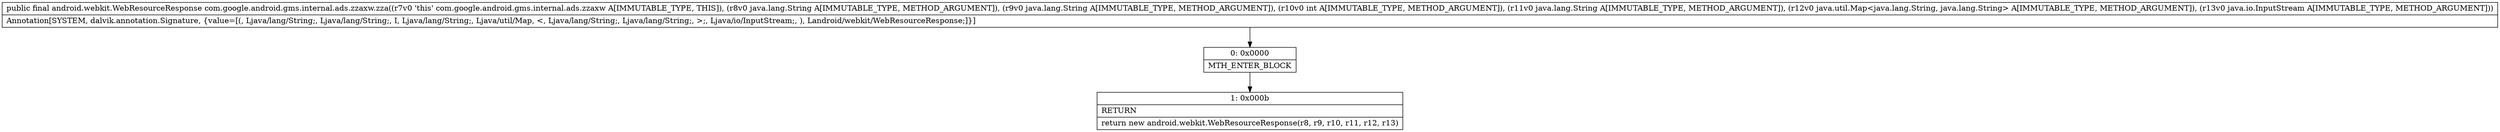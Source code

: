 digraph "CFG forcom.google.android.gms.internal.ads.zzaxw.zza(Ljava\/lang\/String;Ljava\/lang\/String;ILjava\/lang\/String;Ljava\/util\/Map;Ljava\/io\/InputStream;)Landroid\/webkit\/WebResourceResponse;" {
Node_0 [shape=record,label="{0\:\ 0x0000|MTH_ENTER_BLOCK\l}"];
Node_1 [shape=record,label="{1\:\ 0x000b|RETURN\l|return new android.webkit.WebResourceResponse(r8, r9, r10, r11, r12, r13)\l}"];
MethodNode[shape=record,label="{public final android.webkit.WebResourceResponse com.google.android.gms.internal.ads.zzaxw.zza((r7v0 'this' com.google.android.gms.internal.ads.zzaxw A[IMMUTABLE_TYPE, THIS]), (r8v0 java.lang.String A[IMMUTABLE_TYPE, METHOD_ARGUMENT]), (r9v0 java.lang.String A[IMMUTABLE_TYPE, METHOD_ARGUMENT]), (r10v0 int A[IMMUTABLE_TYPE, METHOD_ARGUMENT]), (r11v0 java.lang.String A[IMMUTABLE_TYPE, METHOD_ARGUMENT]), (r12v0 java.util.Map\<java.lang.String, java.lang.String\> A[IMMUTABLE_TYPE, METHOD_ARGUMENT]), (r13v0 java.io.InputStream A[IMMUTABLE_TYPE, METHOD_ARGUMENT]))  | Annotation[SYSTEM, dalvik.annotation.Signature, \{value=[(, Ljava\/lang\/String;, Ljava\/lang\/String;, I, Ljava\/lang\/String;, Ljava\/util\/Map, \<, Ljava\/lang\/String;, Ljava\/lang\/String;, \>;, Ljava\/io\/InputStream;, ), Landroid\/webkit\/WebResourceResponse;]\}]\l}"];
MethodNode -> Node_0;
Node_0 -> Node_1;
}

